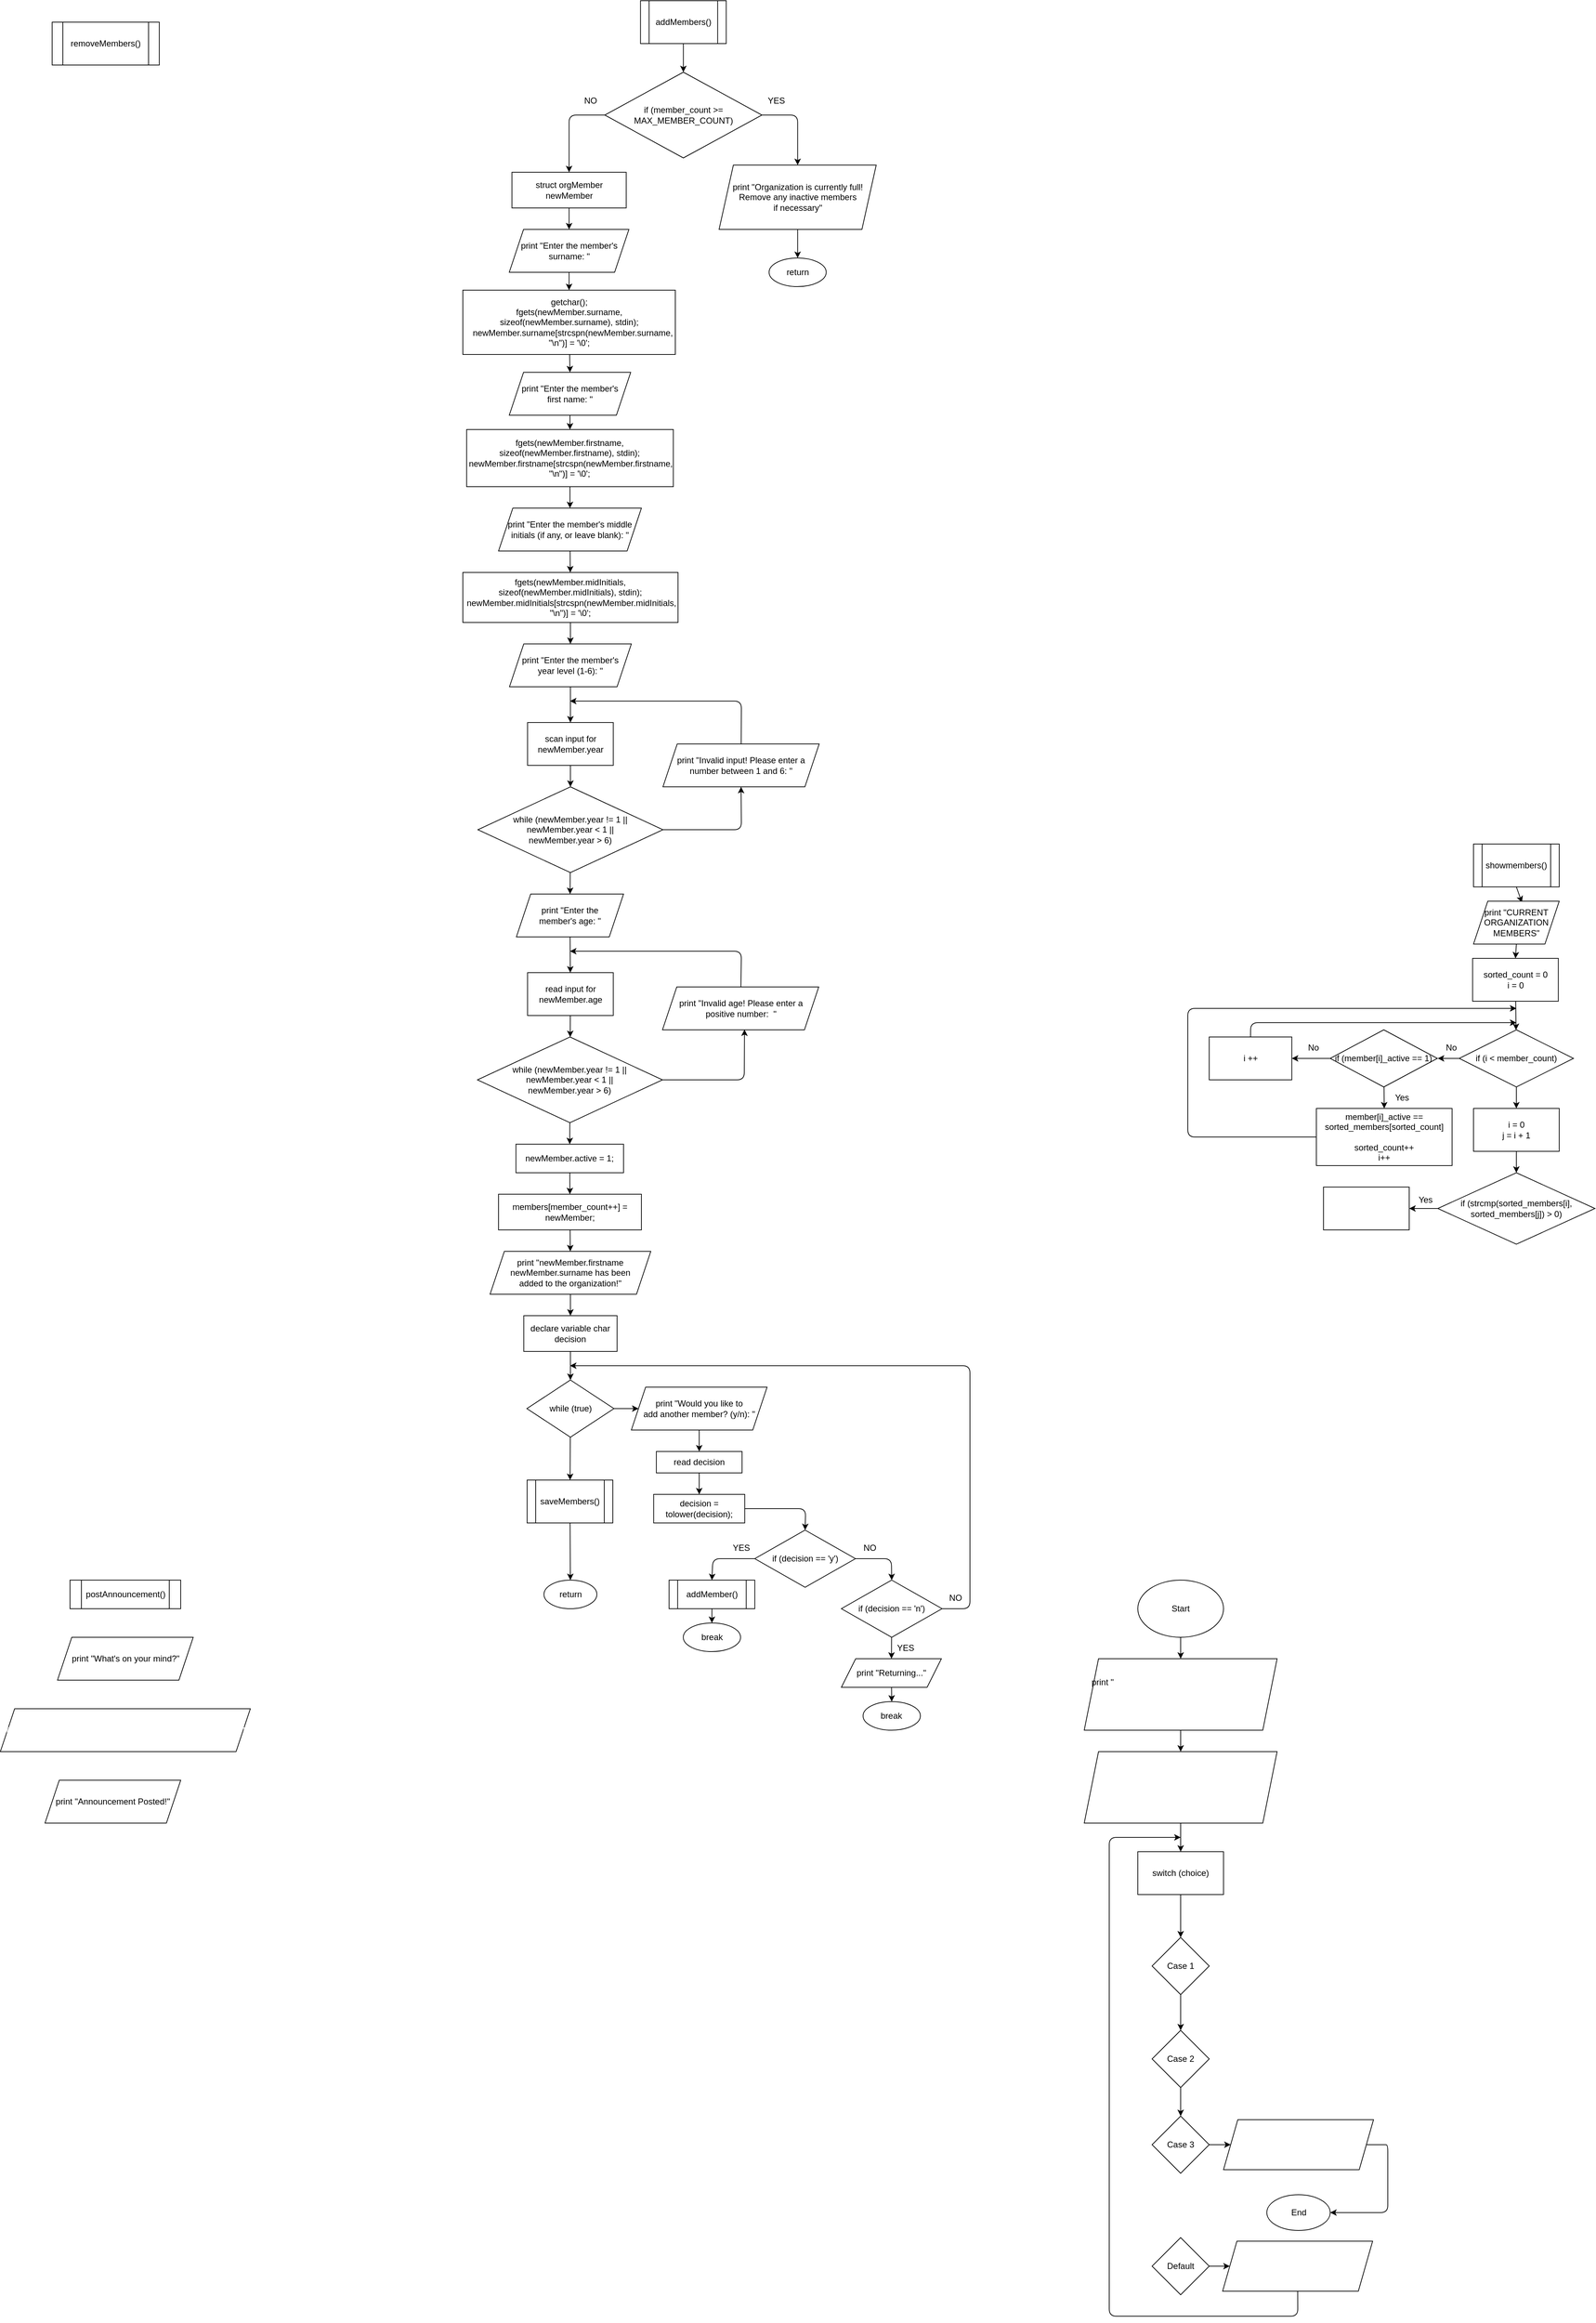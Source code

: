 <mxfile>
    <diagram id="7pZ2z5N5agDIkrL7q9Rz" name="Page-1">
        <mxGraphModel dx="2740" dy="2675" grid="1" gridSize="10" guides="1" tooltips="1" connect="1" arrows="1" fold="1" page="1" pageScale="1" pageWidth="850" pageHeight="1100" math="0" shadow="0">
            <root>
                <mxCell id="0"/>
                <mxCell id="1" parent="0"/>
                <mxCell id="57" style="edgeStyle=none;html=1;entryX=0.5;entryY=0;entryDx=0;entryDy=0;" edge="1" parent="1" source="2" target="4">
                    <mxGeometry relative="1" as="geometry"/>
                </mxCell>
                <mxCell id="2" value="Start" style="ellipse;whiteSpace=wrap;html=1;" parent="1" vertex="1">
                    <mxGeometry x="160" y="40" width="120" height="80" as="geometry"/>
                </mxCell>
                <mxCell id="3" value="End" style="ellipse;whiteSpace=wrap;html=1;" parent="1" vertex="1">
                    <mxGeometry x="340.62" y="900" width="88.75" height="50" as="geometry"/>
                </mxCell>
                <mxCell id="58" style="edgeStyle=none;html=1;exitX=0.5;exitY=1;exitDx=0;exitDy=0;entryX=0.5;entryY=0;entryDx=0;entryDy=0;" edge="1" parent="1" source="4" target="32">
                    <mxGeometry relative="1" as="geometry"/>
                </mxCell>
                <mxCell id="4" value="print &quot;&lt;span style=&quot;font-family: Consolas, &amp;quot;Courier New&amp;quot;, monospace; font-size: 14px;&quot;&gt;&lt;font style=&quot;&quot; color=&quot;#ffffff&quot;&gt;Welcome to ORGanized! a C-based Organization Management System&quot;&lt;/font&gt;&lt;/span&gt;" style="shape=parallelogram;perimeter=parallelogramPerimeter;whiteSpace=wrap;html=1;fixedSize=1;" parent="1" vertex="1">
                    <mxGeometry x="85" y="150" width="270" height="100" as="geometry"/>
                </mxCell>
                <mxCell id="11" value="" style="edgeStyle=none;html=1;" edge="1" parent="1" source="6" target="10">
                    <mxGeometry relative="1" as="geometry"/>
                </mxCell>
                <mxCell id="6" value="&lt;span style=&quot;font-weight: normal;&quot;&gt;addMembers()&lt;/span&gt;" style="shape=process;whiteSpace=wrap;html=1;backgroundOutline=1;fontStyle=1;" vertex="1" parent="1">
                    <mxGeometry x="-536.25" y="-2170" width="120" height="60" as="geometry"/>
                </mxCell>
                <mxCell id="18" style="edgeStyle=none;html=1;exitX=0.5;exitY=1;exitDx=0;exitDy=0;entryX=0.565;entryY=0.031;entryDx=0;entryDy=0;entryPerimeter=0;" edge="1" parent="1" source="7" target="17">
                    <mxGeometry relative="1" as="geometry"/>
                </mxCell>
                <mxCell id="7" value="showmembers()" style="shape=process;whiteSpace=wrap;html=1;backgroundOutline=1;" vertex="1" parent="1">
                    <mxGeometry x="630" y="-990" width="120" height="60" as="geometry"/>
                </mxCell>
                <mxCell id="15" style="edgeStyle=none;html=1;entryX=0.5;entryY=0;entryDx=0;entryDy=0;exitX=1;exitY=0.5;exitDx=0;exitDy=0;" edge="1" parent="1" source="10" target="13">
                    <mxGeometry relative="1" as="geometry">
                        <Array as="points">
                            <mxPoint x="-316.25" y="-2010"/>
                        </Array>
                    </mxGeometry>
                </mxCell>
                <mxCell id="26" style="edgeStyle=none;html=1;entryX=0.5;entryY=0;entryDx=0;entryDy=0;" edge="1" parent="1" source="10" target="25">
                    <mxGeometry relative="1" as="geometry">
                        <Array as="points">
                            <mxPoint x="-636.25" y="-2010"/>
                        </Array>
                    </mxGeometry>
                </mxCell>
                <mxCell id="10" value="if (member_count &amp;gt;=&lt;br&gt;MAX_MEMBER_COUNT)" style="rhombus;whiteSpace=wrap;html=1;" vertex="1" parent="1">
                    <mxGeometry x="-586.25" y="-2070" width="220" height="120" as="geometry"/>
                </mxCell>
                <mxCell id="22" value="" style="edgeStyle=none;html=1;" edge="1" parent="1" source="13" target="20">
                    <mxGeometry relative="1" as="geometry"/>
                </mxCell>
                <mxCell id="13" value="print &quot;Organization is currently full! &lt;br&gt;Remove any inactive members &lt;br&gt;if necessary&quot;" style="shape=parallelogram;perimeter=parallelogramPerimeter;whiteSpace=wrap;html=1;fixedSize=1;" vertex="1" parent="1">
                    <mxGeometry x="-426.25" y="-1940" width="220" height="90" as="geometry"/>
                </mxCell>
                <mxCell id="23" style="edgeStyle=none;html=1;exitX=0.5;exitY=1;exitDx=0;exitDy=0;entryX=0.5;entryY=0;entryDx=0;entryDy=0;" edge="1" parent="1" source="17" target="82">
                    <mxGeometry relative="1" as="geometry">
                        <mxPoint x="688.87" y="-808.98" as="targetPoint"/>
                    </mxGeometry>
                </mxCell>
                <mxCell id="17" value="print &quot;CURRENT ORGANIZATION MEMBERS&quot;" style="shape=parallelogram;perimeter=parallelogramPerimeter;whiteSpace=wrap;html=1;fixedSize=1;" vertex="1" parent="1">
                    <mxGeometry x="630" y="-910" width="120" height="60" as="geometry"/>
                </mxCell>
                <mxCell id="19" value="YES" style="text;html=1;strokeColor=none;fillColor=none;align=center;verticalAlign=middle;whiteSpace=wrap;rounded=0;" vertex="1" parent="1">
                    <mxGeometry x="-376.25" y="-2045" width="60" height="30" as="geometry"/>
                </mxCell>
                <mxCell id="20" value="return" style="ellipse;whiteSpace=wrap;html=1;" vertex="1" parent="1">
                    <mxGeometry x="-356.25" y="-1810" width="80" height="40" as="geometry"/>
                </mxCell>
                <mxCell id="31" style="edgeStyle=none;html=1;entryX=0.5;entryY=0;entryDx=0;entryDy=0;" edge="1" parent="1" source="25" target="29">
                    <mxGeometry relative="1" as="geometry"/>
                </mxCell>
                <mxCell id="25" value="struct orgMember newMember" style="rounded=0;whiteSpace=wrap;html=1;" vertex="1" parent="1">
                    <mxGeometry x="-716.25" y="-1930" width="160" height="50" as="geometry"/>
                </mxCell>
                <mxCell id="27" value="NO" style="text;html=1;strokeColor=none;fillColor=none;align=center;verticalAlign=middle;whiteSpace=wrap;rounded=0;" vertex="1" parent="1">
                    <mxGeometry x="-636.25" y="-2045" width="60" height="30" as="geometry"/>
                </mxCell>
                <mxCell id="61" style="edgeStyle=none;html=1;exitX=0.5;exitY=1;exitDx=0;exitDy=0;entryX=0.5;entryY=0;entryDx=0;entryDy=0;" edge="1" parent="1" target="42">
                    <mxGeometry relative="1" as="geometry">
                        <mxPoint x="220" y="480" as="sourcePoint"/>
                    </mxGeometry>
                </mxCell>
                <mxCell id="28" value="switch (choice)" style="rounded=0;whiteSpace=wrap;html=1;" vertex="1" parent="1">
                    <mxGeometry x="160" y="420" width="120" height="60" as="geometry"/>
                </mxCell>
                <mxCell id="36" style="edgeStyle=none;html=1;entryX=0.5;entryY=0;entryDx=0;entryDy=0;" edge="1" parent="1" source="29" target="35">
                    <mxGeometry relative="1" as="geometry"/>
                </mxCell>
                <mxCell id="29" value="print &quot;Enter the member's surname: &quot;" style="shape=parallelogram;perimeter=parallelogramPerimeter;whiteSpace=wrap;html=1;fixedSize=1;" vertex="1" parent="1">
                    <mxGeometry x="-720" y="-1850" width="167.5" height="60" as="geometry"/>
                </mxCell>
                <mxCell id="59" style="edgeStyle=none;html=1;exitX=0.5;exitY=1;exitDx=0;exitDy=0;entryX=0.5;entryY=0;entryDx=0;entryDy=0;" edge="1" parent="1" source="32" target="28">
                    <mxGeometry relative="1" as="geometry"/>
                </mxCell>
                <mxCell id="32" value="&lt;font color=&quot;#ffffff&quot;&gt;print &quot;&lt;span style=&quot;font-family: Consolas, &amp;quot;Courier New&amp;quot;, monospace; font-size: 14px;&quot;&gt;[1] Login as Admin&lt;br&gt;&lt;/span&gt;&lt;/font&gt;&lt;div style=&quot;font-family: Consolas, &amp;quot;Courier New&amp;quot;, monospace; font-size: 14px; line-height: 19px;&quot;&gt;&lt;font color=&quot;#ffffff&quot;&gt;[2] Login as Member&lt;/font&gt;&lt;/div&gt;&lt;div style=&quot;font-family: Consolas, &amp;quot;Courier New&amp;quot;, monospace; font-size: 14px; line-height: 19px;&quot;&gt;&lt;font color=&quot;#ffffff&quot;&gt;[3] Close program&quot;&lt;/font&gt;&lt;/div&gt;" style="shape=parallelogram;perimeter=parallelogramPerimeter;whiteSpace=wrap;html=1;fixedSize=1;" vertex="1" parent="1">
                    <mxGeometry x="85" y="280" width="270" height="100" as="geometry"/>
                </mxCell>
                <mxCell id="43" style="edgeStyle=none;html=1;entryX=0.5;entryY=0;entryDx=0;entryDy=0;" edge="1" parent="1" source="35" target="41">
                    <mxGeometry relative="1" as="geometry"/>
                </mxCell>
                <mxCell id="35" value="getchar();&lt;br&gt;&lt;div&gt;fgets(newMember.surname, sizeof(newMember.surname), stdin);&lt;/div&gt;&lt;div&gt;&amp;nbsp; &amp;nbsp;newMember.surname[strcspn(newMember.surname, &quot;\n&quot;)] = '\0';&lt;/div&gt;" style="rounded=0;whiteSpace=wrap;html=1;align=center;" vertex="1" parent="1">
                    <mxGeometry x="-785" y="-1765" width="297.5" height="90" as="geometry"/>
                </mxCell>
                <mxCell id="104" value="" style="edgeStyle=none;html=1;entryX=0.5;entryY=0;entryDx=0;entryDy=0;" edge="1" parent="1" source="38" target="106">
                    <mxGeometry relative="1" as="geometry">
                        <mxPoint x="504.37" y="-630" as="targetPoint"/>
                    </mxGeometry>
                </mxCell>
                <mxCell id="117" value="" style="edgeStyle=none;html=1;exitX=0;exitY=0.5;exitDx=0;exitDy=0;" edge="1" parent="1" source="38" target="116">
                    <mxGeometry relative="1" as="geometry"/>
                </mxCell>
                <mxCell id="38" value="if (member[i]_active == 1)" style="rhombus;whiteSpace=wrap;html=1;" vertex="1" parent="1">
                    <mxGeometry x="429.37" y="-730" width="150" height="80" as="geometry"/>
                </mxCell>
                <mxCell id="45" value="" style="edgeStyle=none;html=1;" edge="1" parent="1" source="41" target="44">
                    <mxGeometry relative="1" as="geometry"/>
                </mxCell>
                <mxCell id="41" value="print &quot;Enter the member's&lt;br&gt;first name: &quot;" style="shape=parallelogram;perimeter=parallelogramPerimeter;whiteSpace=wrap;html=1;fixedSize=1;" vertex="1" parent="1">
                    <mxGeometry x="-720" y="-1650" width="170" height="60" as="geometry"/>
                </mxCell>
                <mxCell id="62" style="edgeStyle=none;html=1;exitX=0.5;exitY=1;exitDx=0;exitDy=0;entryX=0.5;entryY=0;entryDx=0;entryDy=0;" edge="1" parent="1" source="42" target="50">
                    <mxGeometry relative="1" as="geometry"/>
                </mxCell>
                <mxCell id="42" value="Case 1&lt;span style=&quot;color: rgba(0, 0, 0, 0); font-family: monospace; font-size: 0px; text-align: start;&quot;&gt;%3CmxGraphModel%3E%3Croot%3E%3CmxCell%20id%3D%220%22%2F%3E%3CmxCell%20id%3D%221%22%20parent%3D%220%22%2F%3E%3CmxCell%20id%3D%222%22%20value%3D%22%22%20style%3D%22rhombus%3BwhiteSpace%3Dwrap%3Bhtml%3D1%3B%22%20vertex%3D%221%22%20parent%3D%221%22%3E%3CmxGeometry%20x%3D%22650%22%20y%3D%22-720%22%20width%3D%2280%22%20height%3D%2280%22%20as%3D%22geometry%22%2F%3E%3C%2FmxCell%3E%3C%2Froot%3E%3C%2FmxGraphModel%3E&lt;/span&gt;" style="rhombus;whiteSpace=wrap;html=1;" vertex="1" parent="1">
                    <mxGeometry x="180" y="540" width="80" height="80" as="geometry"/>
                </mxCell>
                <mxCell id="47" value="" style="edgeStyle=none;html=1;" edge="1" parent="1" source="44" target="46">
                    <mxGeometry relative="1" as="geometry"/>
                </mxCell>
                <mxCell id="44" value="&lt;div&gt;fgets(newMember.firstname, sizeof(newMember.firstname), stdin);&lt;/div&gt;&lt;div&gt;&amp;nbsp;newMember.firstname[strcspn(newMember.firstname, &quot;\n&quot;)] = '\0';&lt;/div&gt;" style="whiteSpace=wrap;html=1;" vertex="1" parent="1">
                    <mxGeometry x="-779.68" y="-1570" width="289.37" height="80" as="geometry"/>
                </mxCell>
                <mxCell id="49" value="" style="edgeStyle=none;html=1;" edge="1" parent="1" source="46" target="48">
                    <mxGeometry relative="1" as="geometry"/>
                </mxCell>
                <mxCell id="46" value="print &quot;Enter the member's middle initials (if any, or leave blank): &quot;" style="shape=parallelogram;perimeter=parallelogramPerimeter;whiteSpace=wrap;html=1;fixedSize=1;" vertex="1" parent="1">
                    <mxGeometry x="-735" y="-1460" width="200" height="60" as="geometry"/>
                </mxCell>
                <mxCell id="54" value="" style="edgeStyle=none;html=1;" edge="1" parent="1" source="48" target="53">
                    <mxGeometry relative="1" as="geometry"/>
                </mxCell>
                <mxCell id="48" value="&lt;div&gt;fgets(newMember.midInitials, sizeof(newMember.midInitials), stdin);&lt;/div&gt;&lt;div&gt;&amp;nbsp;newMember.midInitials[strcspn(newMember.midInitials, &quot;\n&quot;)] = '\0';&lt;/div&gt;" style="whiteSpace=wrap;html=1;" vertex="1" parent="1">
                    <mxGeometry x="-785" y="-1370" width="301.25" height="70" as="geometry"/>
                </mxCell>
                <mxCell id="63" style="edgeStyle=none;html=1;exitX=0.5;exitY=1;exitDx=0;exitDy=0;" edge="1" parent="1" source="50" target="51">
                    <mxGeometry relative="1" as="geometry"/>
                </mxCell>
                <mxCell id="50" value="Case 2&lt;span style=&quot;color: rgba(0, 0, 0, 0); font-family: monospace; font-size: 0px; text-align: start;&quot;&gt;%3CmxGraphModel%3E%3Croot%3E%3CmxCell%20id%3D%220%22%2F%3E%3CmxCell%20id%3D%221%22%20parent%3D%220%22%2F%3E%3CmxCell%20id%3D%222%22%20value%3D%22%22%20style%3D%22rhombus%3BwhiteSpace%3Dwrap%3Bhtml%3D1%3B%22%20vertex%3D%221%22%20parent%3D%221%22%3E%3CmxGeometry%20x%3D%22650%22%20y%3D%22-720%22%20width%3D%2280%22%20height%3D%2280%22%20as%3D%22geometry%22%2F%3E%3C%2FmxCell%3E%3C%2Froot%3E%3C%2FmxGraphModel%3E&lt;/span&gt;" style="rhombus;whiteSpace=wrap;html=1;" vertex="1" parent="1">
                    <mxGeometry x="180" y="670" width="80" height="80" as="geometry"/>
                </mxCell>
                <mxCell id="76" style="edgeStyle=none;html=1;exitX=1;exitY=0.5;exitDx=0;exitDy=0;entryX=0;entryY=0.5;entryDx=0;entryDy=0;" edge="1" parent="1" source="51" target="68">
                    <mxGeometry relative="1" as="geometry"/>
                </mxCell>
                <mxCell id="51" value="Case 3&lt;span style=&quot;color: rgba(0, 0, 0, 0); font-family: monospace; font-size: 0px; text-align: start;&quot;&gt;%3CmxGraphModel%3E%3Croot%3E%3CmxCell%20id%3D%220%22%2F%3E%3CmxCell%20id%3D%221%22%20parent%3D%220%22%2F%3E%3CmxCell%20id%3D%222%22%20value%3D%22%22%20style%3D%22rhombus%3BwhiteSpace%3Dwrap%3Bhtml%3D1%3B%22%20vertex%3D%221%22%20parent%3D%221%22%3E%3CmxGeometry%20x%3D%22650%22%20y%3D%22-720%22%20width%3D%2280%22%20height%3D%2280%22%20as%3D%22geometry%22%2F%3E%3C%2FmxCell%3E%3C%2Froot%3E%3C%2FmxGraphModel%3E&lt;/span&gt;" style="rhombus;whiteSpace=wrap;html=1;" vertex="1" parent="1">
                    <mxGeometry x="180" y="790" width="80" height="80" as="geometry"/>
                </mxCell>
                <mxCell id="66" value="" style="edgeStyle=none;html=1;" edge="1" parent="1" source="53" target="65">
                    <mxGeometry relative="1" as="geometry"/>
                </mxCell>
                <mxCell id="53" value="print &quot;Enter the member's&lt;br&gt;year level (1-6): &quot;" style="shape=parallelogram;perimeter=parallelogramPerimeter;whiteSpace=wrap;html=1;fixedSize=1;" vertex="1" parent="1">
                    <mxGeometry x="-719.69" y="-1270" width="170.62" height="60" as="geometry"/>
                </mxCell>
                <mxCell id="84" style="edgeStyle=none;html=1;exitX=1;exitY=0.5;exitDx=0;exitDy=0;entryX=0.5;entryY=1;entryDx=0;entryDy=0;" edge="1" parent="1" source="60" target="73">
                    <mxGeometry relative="1" as="geometry">
                        <Array as="points">
                            <mxPoint x="-395" y="-1010"/>
                        </Array>
                    </mxGeometry>
                </mxCell>
                <mxCell id="88" value="" style="edgeStyle=none;html=1;" edge="1" parent="1" source="60" target="87">
                    <mxGeometry relative="1" as="geometry"/>
                </mxCell>
                <mxCell id="60" value="while (newMember.year != 1 || &lt;br&gt;newMember.year &amp;lt; 1 || &lt;br&gt;newMember.year &amp;gt; 6)" style="rhombus;whiteSpace=wrap;html=1;" vertex="1" parent="1">
                    <mxGeometry x="-763.9" y="-1070" width="259.06" height="120" as="geometry"/>
                </mxCell>
                <mxCell id="83" style="edgeStyle=none;html=1;entryX=0.5;entryY=0;entryDx=0;entryDy=0;" edge="1" parent="1" source="65" target="60">
                    <mxGeometry relative="1" as="geometry"/>
                </mxCell>
                <mxCell id="65" value="scan input for newMember.year" style="whiteSpace=wrap;html=1;" vertex="1" parent="1">
                    <mxGeometry x="-694.37" y="-1160" width="120" height="60" as="geometry"/>
                </mxCell>
                <mxCell id="77" style="edgeStyle=none;html=1;entryX=1;entryY=0.5;entryDx=0;entryDy=0;" edge="1" parent="1" source="68" target="3">
                    <mxGeometry relative="1" as="geometry">
                        <Array as="points">
                            <mxPoint x="500" y="830"/>
                            <mxPoint x="510" y="830"/>
                            <mxPoint x="510" y="925"/>
                        </Array>
                    </mxGeometry>
                </mxCell>
                <mxCell id="75" style="edgeStyle=none;html=1;" edge="1" parent="1" source="73">
                    <mxGeometry relative="1" as="geometry">
                        <mxPoint x="-635" y="-1190" as="targetPoint"/>
                        <Array as="points">
                            <mxPoint x="-395" y="-1190"/>
                        </Array>
                    </mxGeometry>
                </mxCell>
                <mxCell id="81" style="edgeStyle=none;html=1;" edge="1" parent="1" source="70">
                    <mxGeometry relative="1" as="geometry">
                        <mxPoint x="220" y="400" as="targetPoint"/>
                        <Array as="points">
                            <mxPoint x="384" y="1070"/>
                            <mxPoint x="120" y="1070"/>
                            <mxPoint x="120" y="690"/>
                            <mxPoint x="120" y="400"/>
                        </Array>
                    </mxGeometry>
                </mxCell>
                <mxCell id="70" value="&lt;font color=&quot;#ffffff&quot;&gt;print &quot;Invalid option!&quot;&lt;/font&gt;" style="shape=parallelogram;perimeter=parallelogramPerimeter;whiteSpace=wrap;html=1;fixedSize=1;" vertex="1" parent="1">
                    <mxGeometry x="278.75" y="965" width="210" height="70" as="geometry"/>
                </mxCell>
                <mxCell id="73" value="print &quot;Invalid input! Please enter a number between 1 and 6: &quot;" style="shape=parallelogram;perimeter=parallelogramPerimeter;whiteSpace=wrap;html=1;fixedSize=1;" vertex="1" parent="1">
                    <mxGeometry x="-504.84" y="-1130" width="218.75" height="60" as="geometry"/>
                </mxCell>
                <mxCell id="80" style="edgeStyle=none;html=1;" edge="1" parent="1" source="67" target="70">
                    <mxGeometry relative="1" as="geometry"/>
                </mxCell>
                <mxCell id="67" value="Default" style="rhombus;whiteSpace=wrap;html=1;" vertex="1" parent="1">
                    <mxGeometry x="180" y="960" width="80" height="80" as="geometry"/>
                </mxCell>
                <mxCell id="68" value="&lt;font color=&quot;#ffffff&quot;&gt;print &quot;Thank you for using our program. Remember to keep it ORGanized!...&quot;&lt;/font&gt;" style="shape=parallelogram;perimeter=parallelogramPerimeter;whiteSpace=wrap;html=1;fixedSize=1;" vertex="1" parent="1">
                    <mxGeometry x="280" y="795" width="210" height="70" as="geometry"/>
                </mxCell>
                <mxCell id="86" value="" style="edgeStyle=none;html=1;" edge="1" parent="1" source="82" target="85">
                    <mxGeometry relative="1" as="geometry"/>
                </mxCell>
                <mxCell id="82" value="sorted_count = 0&lt;br&gt;i = 0" style="rounded=0;whiteSpace=wrap;html=1;" vertex="1" parent="1">
                    <mxGeometry x="628.75" y="-830" width="120" height="60" as="geometry"/>
                </mxCell>
                <mxCell id="91" value="" style="edgeStyle=none;html=1;" edge="1" parent="1" source="85">
                    <mxGeometry relative="1" as="geometry">
                        <mxPoint x="580" y="-690" as="targetPoint"/>
                    </mxGeometry>
                </mxCell>
                <mxCell id="140" value="" style="edgeStyle=none;html=1;" edge="1" parent="1" source="85" target="139">
                    <mxGeometry relative="1" as="geometry"/>
                </mxCell>
                <mxCell id="85" value="if (i &amp;lt; member_count)" style="rhombus;whiteSpace=wrap;html=1;rounded=0;" vertex="1" parent="1">
                    <mxGeometry x="610" y="-730" width="160" height="80" as="geometry"/>
                </mxCell>
                <mxCell id="90" value="" style="edgeStyle=none;html=1;" edge="1" parent="1" source="87" target="89">
                    <mxGeometry relative="1" as="geometry"/>
                </mxCell>
                <mxCell id="87" value="print &quot;Enter the&lt;br&gt;member's age: &quot;" style="shape=parallelogram;perimeter=parallelogramPerimeter;whiteSpace=wrap;html=1;fixedSize=1;" vertex="1" parent="1">
                    <mxGeometry x="-710" y="-920" width="150" height="60" as="geometry"/>
                </mxCell>
                <mxCell id="93" value="" style="edgeStyle=none;html=1;" edge="1" parent="1" source="89" target="92">
                    <mxGeometry relative="1" as="geometry"/>
                </mxCell>
                <mxCell id="89" value="read input for newMember.age" style="whiteSpace=wrap;html=1;" vertex="1" parent="1">
                    <mxGeometry x="-694.37" y="-810" width="120" height="60" as="geometry"/>
                </mxCell>
                <mxCell id="95" style="edgeStyle=none;html=1;entryX=0.525;entryY=0.993;entryDx=0;entryDy=0;entryPerimeter=0;exitX=1;exitY=0.5;exitDx=0;exitDy=0;" edge="1" parent="1" source="92" target="94">
                    <mxGeometry relative="1" as="geometry">
                        <Array as="points">
                            <mxPoint x="-391" y="-660"/>
                        </Array>
                    </mxGeometry>
                </mxCell>
                <mxCell id="98" style="edgeStyle=none;html=1;entryX=0.5;entryY=0;entryDx=0;entryDy=0;" edge="1" parent="1" source="92" target="97">
                    <mxGeometry relative="1" as="geometry"/>
                </mxCell>
                <mxCell id="92" value="while (newMember.year != 1 || &lt;br&gt;newMember.year &amp;lt; 1 || &lt;br&gt;newMember.year &amp;gt; 6)" style="rhombus;whiteSpace=wrap;html=1;" vertex="1" parent="1">
                    <mxGeometry x="-764.53" y="-720" width="259.06" height="120" as="geometry"/>
                </mxCell>
                <mxCell id="96" style="edgeStyle=none;html=1;" edge="1" parent="1" source="94">
                    <mxGeometry relative="1" as="geometry">
                        <mxPoint x="-635" y="-840" as="targetPoint"/>
                        <Array as="points">
                            <mxPoint x="-395" y="-840"/>
                        </Array>
                    </mxGeometry>
                </mxCell>
                <mxCell id="94" value="print &quot;Invalid age! Please enter a positive number:&amp;nbsp; &quot;" style="shape=parallelogram;perimeter=parallelogramPerimeter;whiteSpace=wrap;html=1;fixedSize=1;" vertex="1" parent="1">
                    <mxGeometry x="-505.47" y="-790" width="218.75" height="60" as="geometry"/>
                </mxCell>
                <mxCell id="100" value="" style="edgeStyle=none;html=1;" edge="1" parent="1" source="97" target="99">
                    <mxGeometry relative="1" as="geometry"/>
                </mxCell>
                <mxCell id="97" value="newMember.active = 1;" style="rounded=0;whiteSpace=wrap;html=1;" vertex="1" parent="1">
                    <mxGeometry x="-710.63" y="-570" width="150.63" height="40" as="geometry"/>
                </mxCell>
                <mxCell id="102" value="" style="edgeStyle=none;html=1;" edge="1" parent="1" source="99" target="101">
                    <mxGeometry relative="1" as="geometry"/>
                </mxCell>
                <mxCell id="99" value="members[member_count++] = newMember;" style="whiteSpace=wrap;html=1;rounded=0;" vertex="1" parent="1">
                    <mxGeometry x="-735" y="-500" width="200" height="50" as="geometry"/>
                </mxCell>
                <mxCell id="108" value="" style="edgeStyle=none;html=1;" edge="1" parent="1" source="101" target="107">
                    <mxGeometry relative="1" as="geometry"/>
                </mxCell>
                <mxCell id="101" value="print &quot;newMember.firstname newMember.surname has been&lt;br&gt;added to the organization!&quot;" style="shape=parallelogram;perimeter=parallelogramPerimeter;whiteSpace=wrap;html=1;fixedSize=1;" vertex="1" parent="1">
                    <mxGeometry x="-746.87" y="-420" width="225" height="60" as="geometry"/>
                </mxCell>
                <mxCell id="138" value="" style="edgeStyle=none;html=1;" edge="1" parent="1" source="106">
                    <mxGeometry relative="1" as="geometry">
                        <mxPoint x="690" y="-760" as="targetPoint"/>
                        <Array as="points">
                            <mxPoint x="230" y="-580"/>
                            <mxPoint x="230" y="-760"/>
                        </Array>
                    </mxGeometry>
                </mxCell>
                <mxCell id="106" value="member[i]_active == sorted_members[sorted_count]&lt;br&gt;&lt;br&gt;sorted_count++&lt;br&gt;i++" style="rounded=0;whiteSpace=wrap;html=1;" vertex="1" parent="1">
                    <mxGeometry x="410" y="-620" width="190" height="80" as="geometry"/>
                </mxCell>
                <mxCell id="110" value="" style="edgeStyle=none;html=1;" edge="1" parent="1" source="107" target="109">
                    <mxGeometry relative="1" as="geometry"/>
                </mxCell>
                <mxCell id="107" value="declare variable char decision" style="whiteSpace=wrap;html=1;" vertex="1" parent="1">
                    <mxGeometry x="-699.69" y="-330" width="130.63" height="50" as="geometry"/>
                </mxCell>
                <mxCell id="113" style="edgeStyle=none;html=1;entryX=0;entryY=0.5;entryDx=0;entryDy=0;" edge="1" parent="1" source="109" target="111">
                    <mxGeometry relative="1" as="geometry"/>
                </mxCell>
                <mxCell id="164" value="" style="edgeStyle=none;html=1;" edge="1" parent="1" source="109" target="163">
                    <mxGeometry relative="1" as="geometry"/>
                </mxCell>
                <mxCell id="109" value="while (true)" style="rhombus;whiteSpace=wrap;html=1;" vertex="1" parent="1">
                    <mxGeometry x="-695.31" y="-240" width="121.87" height="80" as="geometry"/>
                </mxCell>
                <mxCell id="125" style="edgeStyle=none;html=1;entryX=0.5;entryY=0;entryDx=0;entryDy=0;" edge="1" parent="1" source="111" target="114">
                    <mxGeometry relative="1" as="geometry"/>
                </mxCell>
                <mxCell id="111" value="print &quot;Would you like to &lt;br&gt;add another member? (y/n): &quot;" style="shape=parallelogram;perimeter=parallelogramPerimeter;whiteSpace=wrap;html=1;fixedSize=1;" vertex="1" parent="1">
                    <mxGeometry x="-549.07" y="-230" width="190" height="60" as="geometry"/>
                </mxCell>
                <mxCell id="112" value="Yes" style="text;html=1;strokeColor=none;fillColor=none;align=center;verticalAlign=middle;whiteSpace=wrap;rounded=0;" vertex="1" parent="1">
                    <mxGeometry x="500" y="-650" width="60" height="30" as="geometry"/>
                </mxCell>
                <mxCell id="127" value="" style="edgeStyle=none;html=1;" edge="1" parent="1" source="114" target="118">
                    <mxGeometry relative="1" as="geometry"/>
                </mxCell>
                <mxCell id="114" value="read decision" style="rounded=0;whiteSpace=wrap;html=1;" vertex="1" parent="1">
                    <mxGeometry x="-514.07" y="-140" width="120" height="30" as="geometry"/>
                </mxCell>
                <mxCell id="121" value="" style="edgeStyle=none;html=1;exitX=0.5;exitY=0;exitDx=0;exitDy=0;" edge="1" parent="1" source="116">
                    <mxGeometry relative="1" as="geometry">
                        <mxPoint x="690" y="-740" as="targetPoint"/>
                        <Array as="points">
                            <mxPoint x="318" y="-740"/>
                        </Array>
                    </mxGeometry>
                </mxCell>
                <mxCell id="116" value="i ++" style="whiteSpace=wrap;html=1;" vertex="1" parent="1">
                    <mxGeometry x="260" y="-720" width="115.63" height="60" as="geometry"/>
                </mxCell>
                <mxCell id="142" style="edgeStyle=none;html=1;entryX=0.5;entryY=0;entryDx=0;entryDy=0;" edge="1" parent="1" source="118" target="124">
                    <mxGeometry relative="1" as="geometry">
                        <Array as="points">
                            <mxPoint x="-305" y="-60"/>
                        </Array>
                    </mxGeometry>
                </mxCell>
                <mxCell id="118" value="decision = tolower(decision);" style="rounded=0;whiteSpace=wrap;html=1;" vertex="1" parent="1">
                    <mxGeometry x="-517.82" y="-80" width="127.5" height="40" as="geometry"/>
                </mxCell>
                <mxCell id="120" value="No" style="text;html=1;strokeColor=none;fillColor=none;align=center;verticalAlign=middle;whiteSpace=wrap;rounded=0;" vertex="1" parent="1">
                    <mxGeometry x="375.63" y="-720" width="60" height="30" as="geometry"/>
                </mxCell>
                <mxCell id="143" style="edgeStyle=none;html=1;entryX=0.5;entryY=0;entryDx=0;entryDy=0;" edge="1" parent="1" source="124" target="131">
                    <mxGeometry relative="1" as="geometry">
                        <Array as="points">
                            <mxPoint x="-435" y="10"/>
                        </Array>
                    </mxGeometry>
                </mxCell>
                <mxCell id="150" style="edgeStyle=none;html=1;entryX=0.5;entryY=0;entryDx=0;entryDy=0;exitX=1;exitY=0.5;exitDx=0;exitDy=0;" edge="1" parent="1" source="124" target="149">
                    <mxGeometry relative="1" as="geometry">
                        <Array as="points">
                            <mxPoint x="-185" y="10"/>
                        </Array>
                    </mxGeometry>
                </mxCell>
                <mxCell id="124" value="if (decision == 'y')" style="rhombus;whiteSpace=wrap;html=1;" vertex="1" parent="1">
                    <mxGeometry x="-376.25" y="-30" width="140.93" height="80" as="geometry"/>
                </mxCell>
                <mxCell id="129" value="No" style="text;html=1;strokeColor=none;fillColor=none;align=center;verticalAlign=middle;whiteSpace=wrap;rounded=0;" vertex="1" parent="1">
                    <mxGeometry x="568.75" y="-720" width="60" height="30" as="geometry"/>
                </mxCell>
                <mxCell id="145" value="" style="edgeStyle=none;html=1;" edge="1" parent="1" source="131" target="133">
                    <mxGeometry relative="1" as="geometry"/>
                </mxCell>
                <mxCell id="131" value="addMember()" style="shape=process;whiteSpace=wrap;html=1;backgroundOutline=1;" vertex="1" parent="1">
                    <mxGeometry x="-496.25" y="40" width="120" height="40" as="geometry"/>
                </mxCell>
                <mxCell id="133" value="break" style="ellipse;whiteSpace=wrap;html=1;" vertex="1" parent="1">
                    <mxGeometry x="-476.37" y="100" width="80.24" height="40" as="geometry"/>
                </mxCell>
                <mxCell id="135" value="postAnnouncement()" style="shape=process;whiteSpace=wrap;html=1;backgroundOutline=1;" vertex="1" parent="1">
                    <mxGeometry x="-1335" y="40" width="155" height="40" as="geometry"/>
                </mxCell>
                <mxCell id="136" value="YES" style="text;html=1;strokeColor=none;fillColor=none;align=center;verticalAlign=middle;whiteSpace=wrap;rounded=0;" vertex="1" parent="1">
                    <mxGeometry x="-425.46" y="-20" width="60" height="30" as="geometry"/>
                </mxCell>
                <mxCell id="147" value="" style="edgeStyle=none;html=1;" edge="1" parent="1" source="139" target="146">
                    <mxGeometry relative="1" as="geometry"/>
                </mxCell>
                <mxCell id="139" value="i = 0&lt;br&gt;j = i + 1" style="whiteSpace=wrap;html=1;rounded=0;" vertex="1" parent="1">
                    <mxGeometry x="630" y="-620" width="120" height="60" as="geometry"/>
                </mxCell>
                <mxCell id="144" value="print &quot;What's on your mind?&quot;" style="shape=parallelogram;perimeter=parallelogramPerimeter;whiteSpace=wrap;html=1;fixedSize=1;" vertex="1" parent="1">
                    <mxGeometry x="-1352.5" y="120" width="190" height="60" as="geometry"/>
                </mxCell>
                <mxCell id="169" value="" style="edgeStyle=none;html=1;" edge="1" parent="1" source="146" target="168">
                    <mxGeometry relative="1" as="geometry"/>
                </mxCell>
                <mxCell id="146" value="if&amp;nbsp;&lt;span style=&quot;&quot; class=&quot;x3jgonx&quot;&gt;(strcmp(sorted_members[i], sorted_members[j]) &amp;gt; 0)&lt;/span&gt;" style="rhombus;whiteSpace=wrap;html=1;rounded=0;" vertex="1" parent="1">
                    <mxGeometry x="580" y="-530" width="220" height="100" as="geometry"/>
                </mxCell>
                <mxCell id="153" value="" style="edgeStyle=none;html=1;" edge="1" parent="1" source="149" target="152">
                    <mxGeometry relative="1" as="geometry"/>
                </mxCell>
                <mxCell id="157" style="edgeStyle=none;html=1;exitX=1;exitY=0.5;exitDx=0;exitDy=0;" edge="1" parent="1" source="149">
                    <mxGeometry relative="1" as="geometry">
                        <mxPoint x="-635" y="-260" as="targetPoint"/>
                        <Array as="points">
                            <mxPoint x="-75" y="80"/>
                            <mxPoint x="-75" y="-260"/>
                        </Array>
                    </mxGeometry>
                </mxCell>
                <mxCell id="149" value="if (decision == 'n')" style="rhombus;whiteSpace=wrap;html=1;" vertex="1" parent="1">
                    <mxGeometry x="-255" y="40" width="140.93" height="80" as="geometry"/>
                </mxCell>
                <mxCell id="151" value="NO" style="text;html=1;strokeColor=none;fillColor=none;align=center;verticalAlign=middle;whiteSpace=wrap;rounded=0;" vertex="1" parent="1">
                    <mxGeometry x="-245" y="-20" width="60" height="30" as="geometry"/>
                </mxCell>
                <mxCell id="155" value="" style="edgeStyle=none;html=1;" edge="1" parent="1" source="152" target="154">
                    <mxGeometry relative="1" as="geometry"/>
                </mxCell>
                <mxCell id="152" value="print &quot;Returning...&quot;" style="shape=parallelogram;perimeter=parallelogramPerimeter;whiteSpace=wrap;html=1;fixedSize=1;" vertex="1" parent="1">
                    <mxGeometry x="-255" y="150" width="140" height="40" as="geometry"/>
                </mxCell>
                <mxCell id="154" value="break" style="ellipse;whiteSpace=wrap;html=1;" vertex="1" parent="1">
                    <mxGeometry x="-224.65" y="210" width="80.24" height="40" as="geometry"/>
                </mxCell>
                <mxCell id="156" value="YES" style="text;html=1;strokeColor=none;fillColor=none;align=center;verticalAlign=middle;whiteSpace=wrap;rounded=0;" vertex="1" parent="1">
                    <mxGeometry x="-195" y="120" width="60" height="30" as="geometry"/>
                </mxCell>
                <mxCell id="158" value="&lt;div style=&quot;font-family: Consolas, &amp;quot;Courier New&amp;quot;, monospace; font-size: 14px; line-height: 19px;&quot;&gt;&lt;div style=&quot;&quot;&gt;&lt;font style=&quot;font-size: 11px;&quot; color=&quot;#ffffff&quot;&gt;getchar();&lt;/font&gt;&lt;/div&gt;&lt;div style=&quot;&quot;&gt;&lt;font style=&quot;font-size: 11px;&quot; color=&quot;#ffffff&quot;&gt;&amp;nbsp;fgets(ListPostedAnnouncements[announcement_counter], MAX_ANNOUNCEMENT_LENGTH, stdin);&lt;/font&gt;&lt;/div&gt;&lt;/div&gt;" style="shape=parallelogram;perimeter=parallelogramPerimeter;whiteSpace=wrap;html=1;fixedSize=1;" vertex="1" parent="1">
                    <mxGeometry x="-1432.5" y="220" width="350" height="60" as="geometry"/>
                </mxCell>
                <mxCell id="159" value="NO" style="text;html=1;strokeColor=none;fillColor=none;align=center;verticalAlign=middle;whiteSpace=wrap;rounded=0;" vertex="1" parent="1">
                    <mxGeometry x="-125" y="50" width="60" height="30" as="geometry"/>
                </mxCell>
                <mxCell id="166" value="" style="edgeStyle=none;html=1;" edge="1" parent="1" source="163" target="165">
                    <mxGeometry relative="1" as="geometry"/>
                </mxCell>
                <mxCell id="163" value="saveMembers()" style="shape=process;whiteSpace=wrap;html=1;backgroundOutline=1;" vertex="1" parent="1">
                    <mxGeometry x="-695" y="-100" width="120" height="60" as="geometry"/>
                </mxCell>
                <mxCell id="165" value="return" style="ellipse;whiteSpace=wrap;html=1;" vertex="1" parent="1">
                    <mxGeometry x="-671.4" y="40" width="74.06" height="40" as="geometry"/>
                </mxCell>
                <mxCell id="167" value="print &quot;Announcement Posted!&quot;" style="shape=parallelogram;perimeter=parallelogramPerimeter;whiteSpace=wrap;html=1;fixedSize=1;" vertex="1" parent="1">
                    <mxGeometry x="-1370" y="320" width="190" height="60" as="geometry"/>
                </mxCell>
                <mxCell id="168" value="" style="whiteSpace=wrap;html=1;rounded=0;" vertex="1" parent="1">
                    <mxGeometry x="420" y="-510" width="120" height="60" as="geometry"/>
                </mxCell>
                <mxCell id="170" value="Yes" style="text;html=1;strokeColor=none;fillColor=none;align=center;verticalAlign=middle;whiteSpace=wrap;rounded=0;" vertex="1" parent="1">
                    <mxGeometry x="533" y="-507" width="60" height="30" as="geometry"/>
                </mxCell>
                <mxCell id="171" value="removeMembers()" style="shape=process;whiteSpace=wrap;html=1;backgroundOutline=1;" vertex="1" parent="1">
                    <mxGeometry x="-1360" y="-2140" width="150" height="60" as="geometry"/>
                </mxCell>
            </root>
        </mxGraphModel>
    </diagram>
</mxfile>